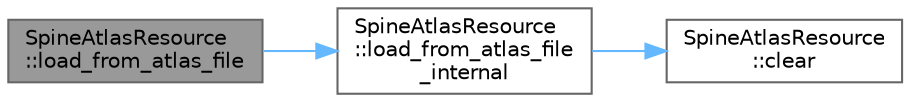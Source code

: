 digraph "SpineAtlasResource::load_from_atlas_file"
{
 // LATEX_PDF_SIZE
  bgcolor="transparent";
  edge [fontname=Helvetica,fontsize=10,labelfontname=Helvetica,labelfontsize=10];
  node [fontname=Helvetica,fontsize=10,shape=box,height=0.2,width=0.4];
  rankdir="LR";
  Node1 [id="Node000001",label="SpineAtlasResource\l::load_from_atlas_file",height=0.2,width=0.4,color="gray40", fillcolor="grey60", style="filled", fontcolor="black",tooltip=" "];
  Node1 -> Node2 [id="edge3_Node000001_Node000002",color="steelblue1",style="solid",tooltip=" "];
  Node2 [id="Node000002",label="SpineAtlasResource\l::load_from_atlas_file\l_internal",height=0.2,width=0.4,color="grey40", fillcolor="white", style="filled",URL="$class_spine_atlas_resource.html#a610a032622afb96570be1d28f1d7bbe3",tooltip=" "];
  Node2 -> Node3 [id="edge4_Node000002_Node000003",color="steelblue1",style="solid",tooltip=" "];
  Node3 [id="Node000003",label="SpineAtlasResource\l::clear",height=0.2,width=0.4,color="grey40", fillcolor="white", style="filled",URL="$class_spine_atlas_resource.html#aa8d879437cdd3e95c8f14014c58385aa",tooltip=" "];
}
